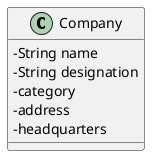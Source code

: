 @startuml
skinparam classAttributeIconSize 0

class Company{
-String name
-String designation
-category
-address
-headquarters
}


@enduml
